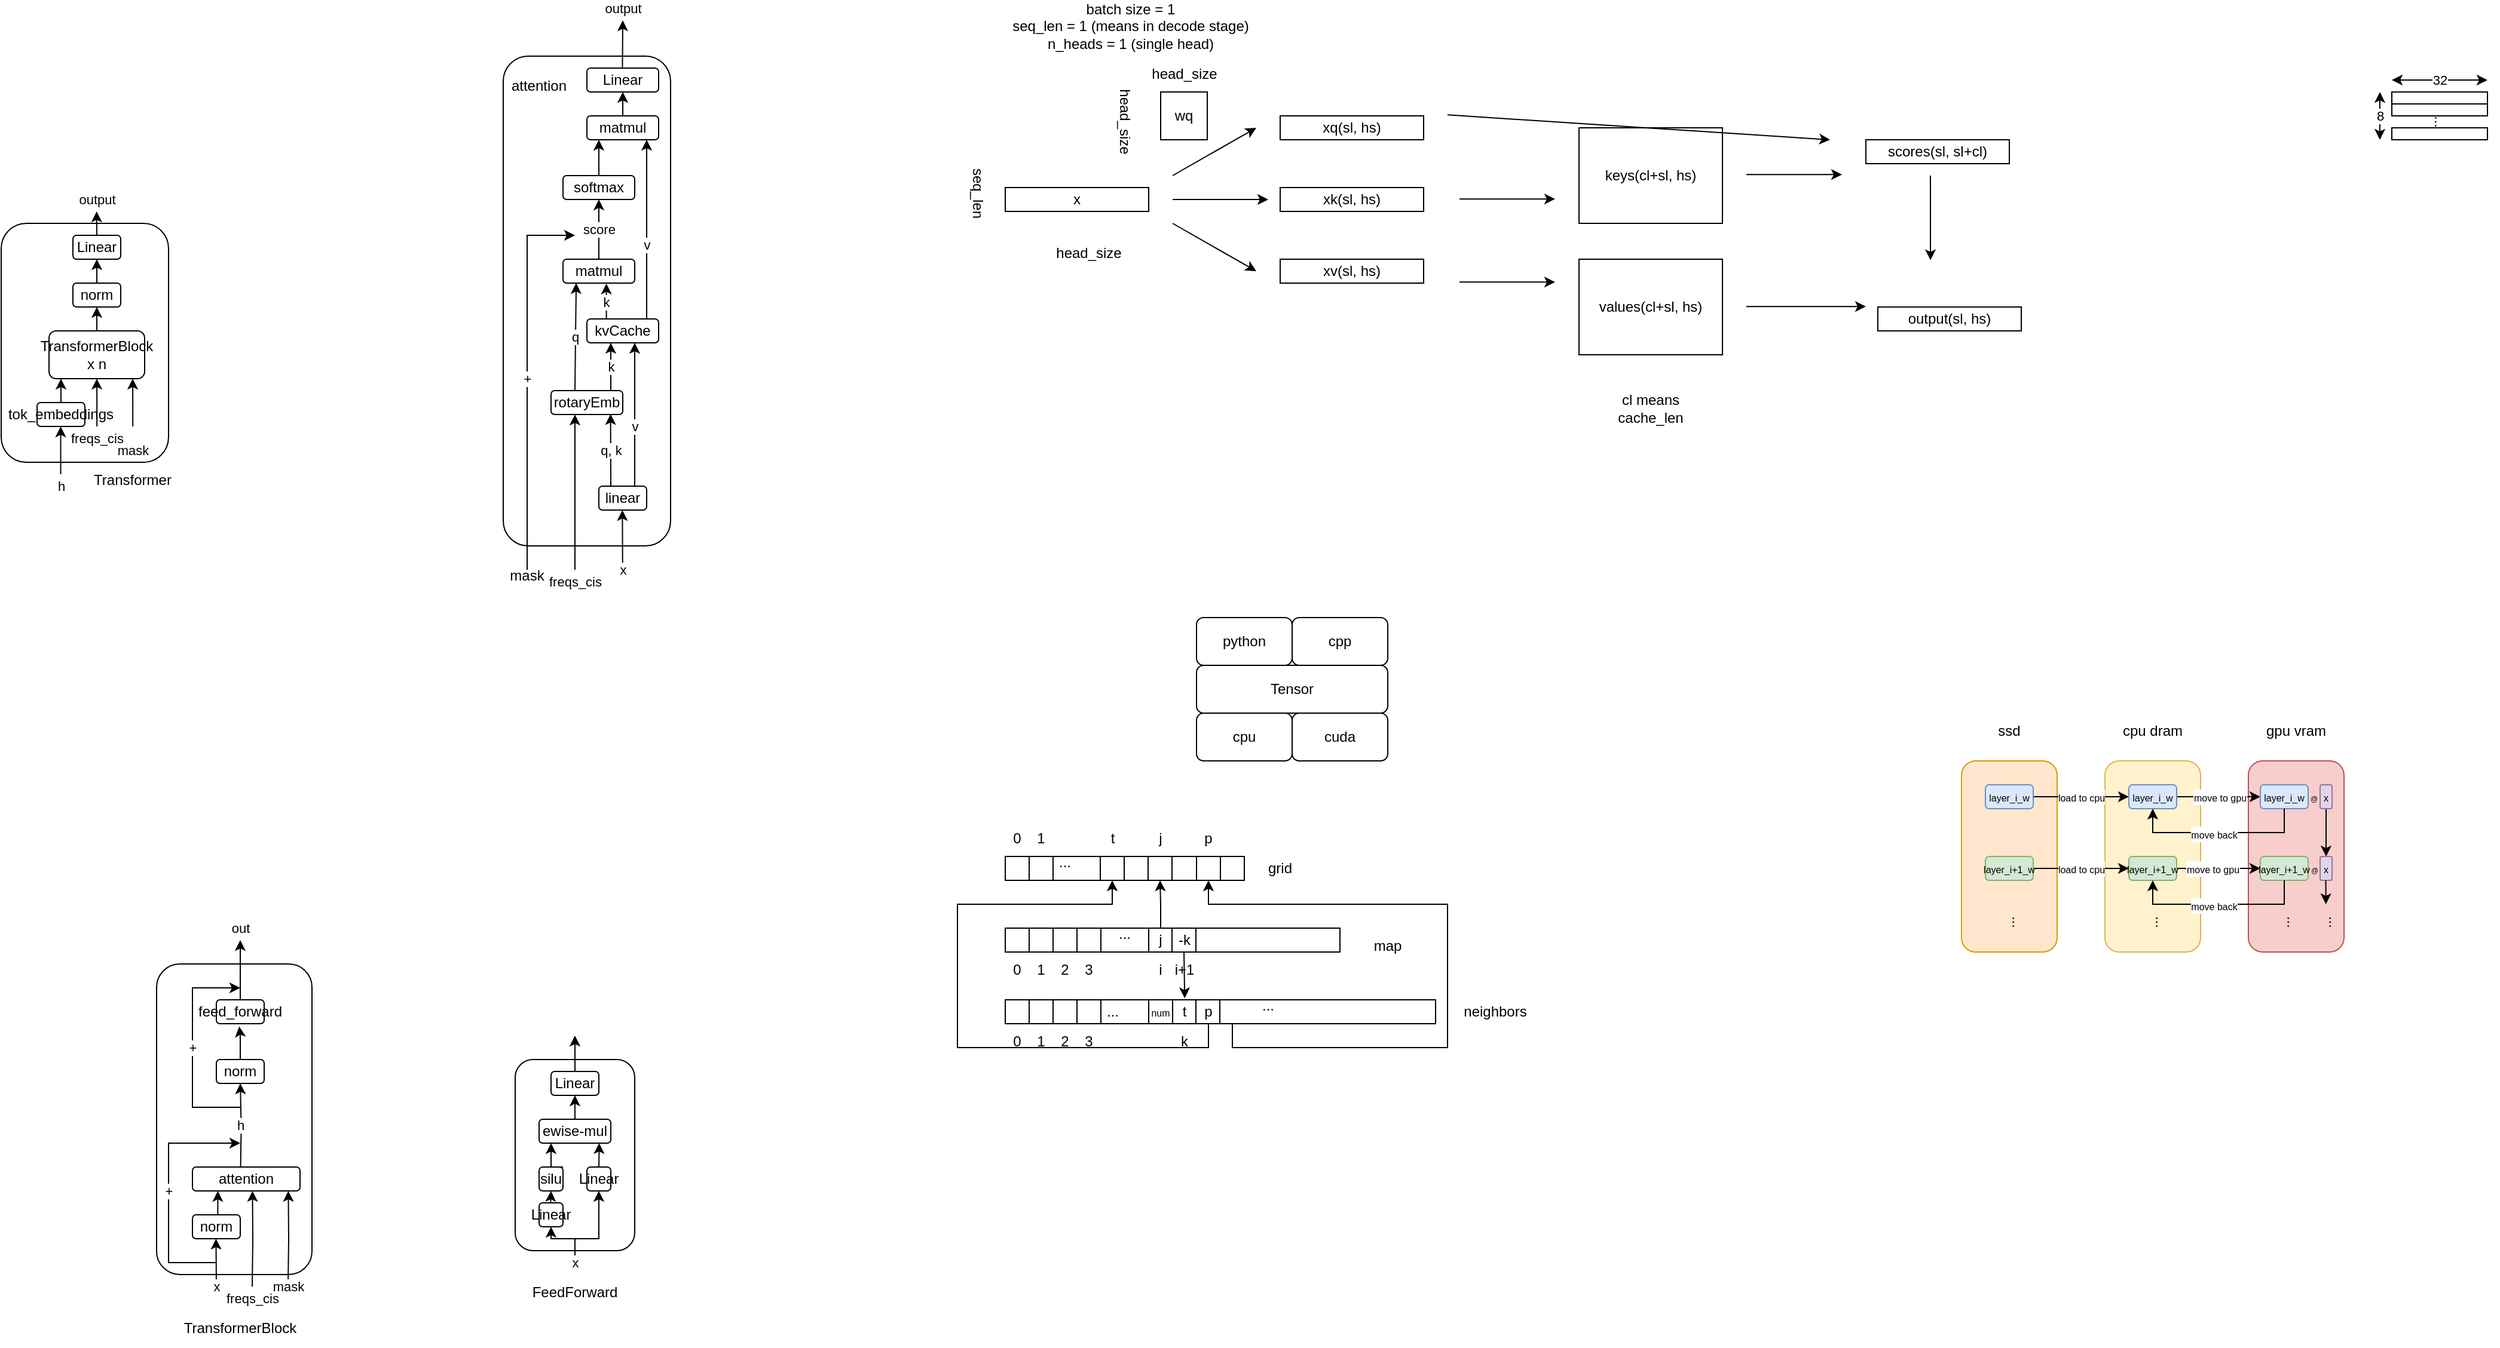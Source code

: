 <mxfile version="25.0.1">
  <diagram name="Page-1" id="f--vMnmFEGBGMo8ZGAFD">
    <mxGraphModel dx="739" dy="396" grid="1" gridSize="10" guides="1" tooltips="1" connect="1" arrows="1" fold="1" page="1" pageScale="1" pageWidth="827" pageHeight="1169" math="0" shadow="0">
      <root>
        <mxCell id="0" />
        <mxCell id="1" parent="0" />
        <mxCell id="bqHvNz_Pqj1NmZ8sPgHQ-62" value="freqs_cis" style="edgeStyle=orthogonalEdgeStyle;rounded=0;orthogonalLoop=1;jettySize=auto;html=1;exitX=0.75;exitY=1;exitDx=0;exitDy=0;entryX=0.75;entryY=1;entryDx=0;entryDy=0;" parent="1" edge="1">
          <mxGeometry x="-1" y="-10" relative="1" as="geometry">
            <mxPoint x="250.21" y="1000" as="targetPoint" />
            <mxPoint x="249.998" y="1080" as="sourcePoint" />
            <mxPoint x="-10" y="10" as="offset" />
          </mxGeometry>
        </mxCell>
        <mxCell id="bqHvNz_Pqj1NmZ8sPgHQ-64" value="h" style="edgeStyle=orthogonalEdgeStyle;rounded=0;orthogonalLoop=1;jettySize=auto;html=1;exitX=0.5;exitY=0;exitDx=0;exitDy=0;" parent="1" edge="1">
          <mxGeometry x="0.008" relative="1" as="geometry">
            <mxPoint x="240" y="910" as="targetPoint" />
            <mxPoint x="240.29" y="980" as="sourcePoint" />
            <mxPoint as="offset" />
          </mxGeometry>
        </mxCell>
        <mxCell id="bqHvNz_Pqj1NmZ8sPgHQ-1" value="attention" style="rounded=1;whiteSpace=wrap;html=1;" parent="1" vertex="1">
          <mxGeometry x="200" y="980" width="90" height="20" as="geometry" />
        </mxCell>
        <mxCell id="bqHvNz_Pqj1NmZ8sPgHQ-2" value="x" style="endArrow=classic;html=1;rounded=0;" parent="1" edge="1">
          <mxGeometry x="-1" width="50" height="50" relative="1" as="geometry">
            <mxPoint x="220" y="1080" as="sourcePoint" />
            <mxPoint x="219.7" y="1040" as="targetPoint" />
            <mxPoint as="offset" />
          </mxGeometry>
        </mxCell>
        <mxCell id="bqHvNz_Pqj1NmZ8sPgHQ-59" style="edgeStyle=orthogonalEdgeStyle;rounded=0;orthogonalLoop=1;jettySize=auto;html=1;exitX=0.5;exitY=0;exitDx=0;exitDy=0;entryX=0.25;entryY=1;entryDx=0;entryDy=0;" parent="1" edge="1">
          <mxGeometry relative="1" as="geometry">
            <mxPoint x="218.74" y="1020" as="sourcePoint" />
            <mxPoint x="221.24" y="1000" as="targetPoint" />
          </mxGeometry>
        </mxCell>
        <mxCell id="bqHvNz_Pqj1NmZ8sPgHQ-14" value="norm" style="rounded=1;whiteSpace=wrap;html=1;" parent="1" vertex="1">
          <mxGeometry x="200" y="1020" width="40" height="20" as="geometry" />
        </mxCell>
        <mxCell id="bqHvNz_Pqj1NmZ8sPgHQ-17" value="" style="rounded=1;whiteSpace=wrap;html=1;fillColor=none;" parent="1" vertex="1">
          <mxGeometry x="460" y="50" width="140" height="410" as="geometry" />
        </mxCell>
        <mxCell id="bqHvNz_Pqj1NmZ8sPgHQ-18" value="attention" style="text;strokeColor=none;align=center;fillColor=none;html=1;verticalAlign=middle;whiteSpace=wrap;rounded=0;" parent="1" vertex="1">
          <mxGeometry x="460" y="60" width="60" height="30" as="geometry" />
        </mxCell>
        <mxCell id="bqHvNz_Pqj1NmZ8sPgHQ-19" value="x" style="edgeStyle=none;orthogonalLoop=1;jettySize=auto;html=1;rounded=0;" parent="1" edge="1">
          <mxGeometry x="-1" width="80" relative="1" as="geometry">
            <mxPoint x="559.9" y="480" as="sourcePoint" />
            <mxPoint x="559.67" y="430" as="targetPoint" />
            <Array as="points" />
            <mxPoint as="offset" />
          </mxGeometry>
        </mxCell>
        <mxCell id="bqHvNz_Pqj1NmZ8sPgHQ-20" value="freqs_cis" style="edgeStyle=none;orthogonalLoop=1;jettySize=auto;html=1;rounded=0;" parent="1" edge="1">
          <mxGeometry x="-1" y="-10" width="80" relative="1" as="geometry">
            <mxPoint x="520" y="480" as="sourcePoint" />
            <mxPoint x="520" y="350" as="targetPoint" />
            <Array as="points" />
            <mxPoint x="-10" y="10" as="offset" />
          </mxGeometry>
        </mxCell>
        <mxCell id="bqHvNz_Pqj1NmZ8sPgHQ-21" value="+" style="edgeStyle=none;orthogonalLoop=1;jettySize=auto;html=1;rounded=0;" parent="1" edge="1">
          <mxGeometry width="80" relative="1" as="geometry">
            <mxPoint x="480" y="480" as="sourcePoint" />
            <mxPoint x="520" y="200" as="targetPoint" />
            <Array as="points">
              <mxPoint x="480" y="340" />
              <mxPoint x="480" y="200" />
            </Array>
            <mxPoint as="offset" />
          </mxGeometry>
        </mxCell>
        <mxCell id="bqHvNz_Pqj1NmZ8sPgHQ-23" value="linear" style="rounded=1;whiteSpace=wrap;html=1;fillColor=none;" parent="1" vertex="1">
          <mxGeometry x="540" y="410" width="40" height="20" as="geometry" />
        </mxCell>
        <mxCell id="bqHvNz_Pqj1NmZ8sPgHQ-28" value="q, k" style="edgeStyle=none;orthogonalLoop=1;jettySize=auto;html=1;rounded=0;entryX=0.83;entryY=0.983;entryDx=0;entryDy=0;entryPerimeter=0;" parent="1" target="bqHvNz_Pqj1NmZ8sPgHQ-30" edge="1">
          <mxGeometry x="0.0" width="80" relative="1" as="geometry">
            <mxPoint x="550" y="410" as="sourcePoint" />
            <mxPoint x="550.28" y="390" as="targetPoint" />
            <Array as="points" />
            <mxPoint as="offset" />
          </mxGeometry>
        </mxCell>
        <mxCell id="bqHvNz_Pqj1NmZ8sPgHQ-29" value="v" style="edgeStyle=none;orthogonalLoop=1;jettySize=auto;html=1;rounded=0;" parent="1" edge="1">
          <mxGeometry x="-0.167" width="80" relative="1" as="geometry">
            <mxPoint x="570" y="410" as="sourcePoint" />
            <mxPoint x="570" y="290" as="targetPoint" />
            <Array as="points" />
            <mxPoint as="offset" />
          </mxGeometry>
        </mxCell>
        <mxCell id="bqHvNz_Pqj1NmZ8sPgHQ-39" value="q" style="edgeStyle=orthogonalEdgeStyle;rounded=0;orthogonalLoop=1;jettySize=auto;html=1;exitX=0.25;exitY=0;exitDx=0;exitDy=0;entryX=0.184;entryY=1.001;entryDx=0;entryDy=0;entryPerimeter=0;" parent="1" target="bqHvNz_Pqj1NmZ8sPgHQ-41" edge="1">
          <mxGeometry relative="1" as="geometry">
            <mxPoint x="520" y="250" as="targetPoint" />
            <mxPoint x="520" y="330" as="sourcePoint" />
          </mxGeometry>
        </mxCell>
        <mxCell id="bqHvNz_Pqj1NmZ8sPgHQ-30" value="rotaryEmb" style="rounded=1;whiteSpace=wrap;html=1;fillColor=none;" parent="1" vertex="1">
          <mxGeometry x="500" y="330" width="60" height="20" as="geometry" />
        </mxCell>
        <mxCell id="bqHvNz_Pqj1NmZ8sPgHQ-36" value="k" style="edgeStyle=none;orthogonalLoop=1;jettySize=auto;html=1;rounded=0;" parent="1" edge="1">
          <mxGeometry width="80" relative="1" as="geometry">
            <mxPoint x="550" y="330" as="sourcePoint" />
            <mxPoint x="550" y="290" as="targetPoint" />
            <Array as="points" />
            <mxPoint as="offset" />
          </mxGeometry>
        </mxCell>
        <mxCell id="bqHvNz_Pqj1NmZ8sPgHQ-40" value="k" style="edgeStyle=orthogonalEdgeStyle;rounded=0;orthogonalLoop=1;jettySize=auto;html=1;exitX=0.25;exitY=0;exitDx=0;exitDy=0;entryX=0.605;entryY=1.018;entryDx=0;entryDy=0;entryPerimeter=0;" parent="1" source="bqHvNz_Pqj1NmZ8sPgHQ-37" target="bqHvNz_Pqj1NmZ8sPgHQ-41" edge="1">
          <mxGeometry relative="1" as="geometry">
            <mxPoint x="545.286" y="250" as="targetPoint" />
          </mxGeometry>
        </mxCell>
        <mxCell id="bqHvNz_Pqj1NmZ8sPgHQ-37" value="kvCache" style="rounded=1;whiteSpace=wrap;html=1;fillColor=none;" parent="1" vertex="1">
          <mxGeometry x="530" y="270" width="60" height="20" as="geometry" />
        </mxCell>
        <mxCell id="bqHvNz_Pqj1NmZ8sPgHQ-42" value="score" style="edgeStyle=orthogonalEdgeStyle;rounded=0;orthogonalLoop=1;jettySize=auto;html=1;exitX=0.5;exitY=0;exitDx=0;exitDy=0;" parent="1" source="bqHvNz_Pqj1NmZ8sPgHQ-41" edge="1">
          <mxGeometry relative="1" as="geometry">
            <mxPoint x="540" y="170" as="targetPoint" />
          </mxGeometry>
        </mxCell>
        <mxCell id="bqHvNz_Pqj1NmZ8sPgHQ-41" value="matmul" style="rounded=1;whiteSpace=wrap;html=1;fillColor=none;" parent="1" vertex="1">
          <mxGeometry x="510" y="220" width="60" height="20" as="geometry" />
        </mxCell>
        <mxCell id="bqHvNz_Pqj1NmZ8sPgHQ-45" style="edgeStyle=orthogonalEdgeStyle;rounded=0;orthogonalLoop=1;jettySize=auto;html=1;exitX=0.5;exitY=0;exitDx=0;exitDy=0;" parent="1" source="bqHvNz_Pqj1NmZ8sPgHQ-43" edge="1">
          <mxGeometry relative="1" as="geometry">
            <mxPoint x="540" y="120" as="targetPoint" />
          </mxGeometry>
        </mxCell>
        <mxCell id="bqHvNz_Pqj1NmZ8sPgHQ-43" value="softmax" style="rounded=1;whiteSpace=wrap;html=1;fillColor=none;" parent="1" vertex="1">
          <mxGeometry x="510" y="150" width="60" height="20" as="geometry" />
        </mxCell>
        <mxCell id="bqHvNz_Pqj1NmZ8sPgHQ-44" value="v" style="edgeStyle=none;orthogonalLoop=1;jettySize=auto;html=1;rounded=0;" parent="1" edge="1">
          <mxGeometry x="-0.167" width="80" relative="1" as="geometry">
            <mxPoint x="580" y="270" as="sourcePoint" />
            <mxPoint x="580" y="120" as="targetPoint" />
            <Array as="points" />
            <mxPoint as="offset" />
          </mxGeometry>
        </mxCell>
        <mxCell id="bqHvNz_Pqj1NmZ8sPgHQ-47" style="edgeStyle=orthogonalEdgeStyle;rounded=0;orthogonalLoop=1;jettySize=auto;html=1;exitX=0.5;exitY=0;exitDx=0;exitDy=0;" parent="1" source="bqHvNz_Pqj1NmZ8sPgHQ-46" edge="1">
          <mxGeometry relative="1" as="geometry">
            <mxPoint x="560" y="80" as="targetPoint" />
          </mxGeometry>
        </mxCell>
        <mxCell id="bqHvNz_Pqj1NmZ8sPgHQ-46" value="matmul" style="rounded=1;whiteSpace=wrap;html=1;fillColor=none;" parent="1" vertex="1">
          <mxGeometry x="530" y="100" width="60" height="20" as="geometry" />
        </mxCell>
        <mxCell id="bqHvNz_Pqj1NmZ8sPgHQ-50" value="Linear" style="rounded=1;whiteSpace=wrap;html=1;fillColor=none;" parent="1" vertex="1">
          <mxGeometry x="530" y="60" width="60" height="20" as="geometry" />
        </mxCell>
        <mxCell id="bqHvNz_Pqj1NmZ8sPgHQ-56" value="output" style="edgeStyle=none;orthogonalLoop=1;jettySize=auto;html=1;rounded=0;" parent="1" edge="1">
          <mxGeometry x="1" y="10" width="80" relative="1" as="geometry">
            <mxPoint x="559.72" y="60" as="sourcePoint" />
            <mxPoint x="560" y="20" as="targetPoint" />
            <Array as="points" />
            <mxPoint x="10" y="-10" as="offset" />
          </mxGeometry>
        </mxCell>
        <mxCell id="bqHvNz_Pqj1NmZ8sPgHQ-63" value="mask" style="edgeStyle=orthogonalEdgeStyle;rounded=0;orthogonalLoop=1;jettySize=auto;html=1;exitX=0.75;exitY=1;exitDx=0;exitDy=0;entryX=0.75;entryY=1;entryDx=0;entryDy=0;" parent="1" edge="1">
          <mxGeometry x="-1" relative="1" as="geometry">
            <mxPoint x="280.21" y="1000" as="targetPoint" />
            <mxPoint x="279.998" y="1080" as="sourcePoint" />
            <mxPoint as="offset" />
          </mxGeometry>
        </mxCell>
        <mxCell id="bqHvNz_Pqj1NmZ8sPgHQ-65" value="+" style="edgeStyle=none;orthogonalLoop=1;jettySize=auto;html=1;rounded=0;" parent="1" edge="1">
          <mxGeometry width="80" relative="1" as="geometry">
            <mxPoint x="220" y="1060" as="sourcePoint" />
            <mxPoint x="240" y="960" as="targetPoint" />
            <Array as="points">
              <mxPoint x="180" y="1060" />
              <mxPoint x="180" y="960" />
            </Array>
          </mxGeometry>
        </mxCell>
        <mxCell id="bqHvNz_Pqj1NmZ8sPgHQ-66" value="norm" style="rounded=1;whiteSpace=wrap;html=1;" parent="1" vertex="1">
          <mxGeometry x="220" y="890" width="40" height="20" as="geometry" />
        </mxCell>
        <mxCell id="bqHvNz_Pqj1NmZ8sPgHQ-69" value="out" style="edgeStyle=orthogonalEdgeStyle;rounded=0;orthogonalLoop=1;jettySize=auto;html=1;exitX=0.5;exitY=0;exitDx=0;exitDy=0;" parent="1" source="bqHvNz_Pqj1NmZ8sPgHQ-67" edge="1">
          <mxGeometry x="1" y="10" relative="1" as="geometry">
            <mxPoint x="240" y="790" as="targetPoint" />
            <mxPoint x="10" y="-10" as="offset" />
          </mxGeometry>
        </mxCell>
        <mxCell id="bqHvNz_Pqj1NmZ8sPgHQ-67" value="feed_forward" style="rounded=1;whiteSpace=wrap;html=1;" parent="1" vertex="1">
          <mxGeometry x="220" y="840" width="40" height="20" as="geometry" />
        </mxCell>
        <mxCell id="bqHvNz_Pqj1NmZ8sPgHQ-68" style="edgeStyle=orthogonalEdgeStyle;rounded=0;orthogonalLoop=1;jettySize=auto;html=1;entryX=0.479;entryY=1.112;entryDx=0;entryDy=0;entryPerimeter=0;" parent="1" source="bqHvNz_Pqj1NmZ8sPgHQ-66" target="bqHvNz_Pqj1NmZ8sPgHQ-67" edge="1">
          <mxGeometry relative="1" as="geometry">
            <Array as="points">
              <mxPoint x="240" y="870" />
              <mxPoint x="239" y="870" />
            </Array>
          </mxGeometry>
        </mxCell>
        <mxCell id="bqHvNz_Pqj1NmZ8sPgHQ-70" value="+" style="edgeStyle=none;orthogonalLoop=1;jettySize=auto;html=1;rounded=0;" parent="1" edge="1">
          <mxGeometry width="80" relative="1" as="geometry">
            <mxPoint x="240" y="930" as="sourcePoint" />
            <mxPoint x="240" y="830" as="targetPoint" />
            <Array as="points">
              <mxPoint x="200" y="930" />
              <mxPoint x="200" y="830" />
            </Array>
          </mxGeometry>
        </mxCell>
        <mxCell id="vXNxudbCB4APxrrQ3O3K-1" value="mask" style="text;strokeColor=none;align=center;fillColor=none;html=1;verticalAlign=middle;whiteSpace=wrap;rounded=0;" parent="1" vertex="1">
          <mxGeometry x="450" y="470" width="60" height="30" as="geometry" />
        </mxCell>
        <mxCell id="vXNxudbCB4APxrrQ3O3K-2" value="" style="rounded=1;whiteSpace=wrap;html=1;fillColor=none;" parent="1" vertex="1">
          <mxGeometry x="170" y="810" width="130" height="260" as="geometry" />
        </mxCell>
        <mxCell id="vXNxudbCB4APxrrQ3O3K-4" value="TransformerBlock" style="text;strokeColor=none;align=center;fillColor=none;html=1;verticalAlign=middle;whiteSpace=wrap;rounded=0;" parent="1" vertex="1">
          <mxGeometry x="210" y="1100" width="60" height="30" as="geometry" />
        </mxCell>
        <mxCell id="vXNxudbCB4APxrrQ3O3K-10" style="edgeStyle=orthogonalEdgeStyle;rounded=0;orthogonalLoop=1;jettySize=auto;html=1;exitX=0.5;exitY=0;exitDx=0;exitDy=0;" parent="1" edge="1">
          <mxGeometry relative="1" as="geometry">
            <mxPoint x="500" y="960" as="targetPoint" />
            <mxPoint x="510" y="980" as="sourcePoint" />
          </mxGeometry>
        </mxCell>
        <mxCell id="vXNxudbCB4APxrrQ3O3K-5" value="silu" style="rounded=1;whiteSpace=wrap;html=1;" parent="1" vertex="1">
          <mxGeometry x="490" y="980" width="20" height="20" as="geometry" />
        </mxCell>
        <mxCell id="vXNxudbCB4APxrrQ3O3K-6" value="x" style="endArrow=classic;html=1;rounded=0;entryX=0.5;entryY=1;entryDx=0;entryDy=0;" parent="1" edge="1">
          <mxGeometry x="-1" width="50" height="50" relative="1" as="geometry">
            <mxPoint x="520" y="1060" as="sourcePoint" />
            <mxPoint x="540" y="1000" as="targetPoint" />
            <Array as="points">
              <mxPoint x="520" y="1040" />
              <mxPoint x="540" y="1040" />
            </Array>
            <mxPoint as="offset" />
          </mxGeometry>
        </mxCell>
        <mxCell id="vXNxudbCB4APxrrQ3O3K-11" style="edgeStyle=orthogonalEdgeStyle;rounded=0;orthogonalLoop=1;jettySize=auto;html=1;exitX=0.5;exitY=0;exitDx=0;exitDy=0;" parent="1" source="vXNxudbCB4APxrrQ3O3K-7" edge="1">
          <mxGeometry relative="1" as="geometry">
            <mxPoint x="540.333" y="960" as="targetPoint" />
            <mxPoint x="530" y="980" as="sourcePoint" />
          </mxGeometry>
        </mxCell>
        <mxCell id="vXNxudbCB4APxrrQ3O3K-7" value="Linear" style="rounded=1;whiteSpace=wrap;html=1;" parent="1" vertex="1">
          <mxGeometry x="530" y="980" width="20" height="20" as="geometry" />
        </mxCell>
        <mxCell id="vXNxudbCB4APxrrQ3O3K-9" value="" style="endArrow=classic;html=1;rounded=0;" parent="1" edge="1">
          <mxGeometry width="50" height="50" relative="1" as="geometry">
            <mxPoint x="530" y="1040" as="sourcePoint" />
            <mxPoint x="500" y="1030" as="targetPoint" />
            <Array as="points">
              <mxPoint x="500" y="1040" />
            </Array>
          </mxGeometry>
        </mxCell>
        <mxCell id="vXNxudbCB4APxrrQ3O3K-13" style="edgeStyle=orthogonalEdgeStyle;rounded=0;orthogonalLoop=1;jettySize=auto;html=1;" parent="1" source="vXNxudbCB4APxrrQ3O3K-12" edge="1">
          <mxGeometry relative="1" as="geometry">
            <mxPoint x="520" y="920" as="targetPoint" />
          </mxGeometry>
        </mxCell>
        <mxCell id="vXNxudbCB4APxrrQ3O3K-12" value="ewise-mul" style="rounded=1;whiteSpace=wrap;html=1;" parent="1" vertex="1">
          <mxGeometry x="490" y="940" width="60" height="20" as="geometry" />
        </mxCell>
        <mxCell id="vXNxudbCB4APxrrQ3O3K-18" style="edgeStyle=orthogonalEdgeStyle;rounded=0;orthogonalLoop=1;jettySize=auto;html=1;exitX=0.5;exitY=0;exitDx=0;exitDy=0;" parent="1" source="vXNxudbCB4APxrrQ3O3K-14" edge="1">
          <mxGeometry relative="1" as="geometry">
            <mxPoint x="520" y="870" as="targetPoint" />
          </mxGeometry>
        </mxCell>
        <mxCell id="vXNxudbCB4APxrrQ3O3K-14" value="Linear" style="rounded=1;whiteSpace=wrap;html=1;" parent="1" vertex="1">
          <mxGeometry x="500" y="900" width="40" height="20" as="geometry" />
        </mxCell>
        <mxCell id="vXNxudbCB4APxrrQ3O3K-19" value="" style="rounded=1;whiteSpace=wrap;html=1;fillColor=none;" parent="1" vertex="1">
          <mxGeometry x="470" y="890" width="100" height="160" as="geometry" />
        </mxCell>
        <mxCell id="vXNxudbCB4APxrrQ3O3K-20" value="FeedForward" style="text;strokeColor=none;align=center;fillColor=none;html=1;verticalAlign=middle;whiteSpace=wrap;rounded=0;" parent="1" vertex="1">
          <mxGeometry x="490" y="1070" width="60" height="30" as="geometry" />
        </mxCell>
        <mxCell id="vXNxudbCB4APxrrQ3O3K-23" style="edgeStyle=orthogonalEdgeStyle;rounded=0;orthogonalLoop=1;jettySize=auto;html=1;exitX=0.5;exitY=0;exitDx=0;exitDy=0;" parent="1" source="vXNxudbCB4APxrrQ3O3K-21" edge="1">
          <mxGeometry relative="1" as="geometry">
            <mxPoint x="120" y="260" as="targetPoint" />
          </mxGeometry>
        </mxCell>
        <mxCell id="vXNxudbCB4APxrrQ3O3K-26" value="freqs_cis" style="edgeStyle=orthogonalEdgeStyle;rounded=0;orthogonalLoop=1;jettySize=auto;html=1;exitX=0.5;exitY=1;exitDx=0;exitDy=0;entryX=0.5;entryY=1;entryDx=0;entryDy=0;" parent="1" target="vXNxudbCB4APxrrQ3O3K-21" edge="1">
          <mxGeometry x="-1" y="10" relative="1" as="geometry">
            <mxPoint x="120.111" y="360" as="sourcePoint" />
            <Array as="points">
              <mxPoint x="120" y="340" />
            </Array>
            <mxPoint x="10" y="10" as="offset" />
          </mxGeometry>
        </mxCell>
        <mxCell id="vXNxudbCB4APxrrQ3O3K-27" value="mask" style="edgeStyle=orthogonalEdgeStyle;rounded=0;orthogonalLoop=1;jettySize=auto;html=1;exitX=0.75;exitY=1;exitDx=0;exitDy=0;entryX=0.75;entryY=1;entryDx=0;entryDy=0;" parent="1" edge="1">
          <mxGeometry x="-1" y="20" relative="1" as="geometry">
            <mxPoint x="150" y="320" as="targetPoint" />
            <mxPoint x="150.111" y="360" as="sourcePoint" />
            <Array as="points">
              <mxPoint x="150" y="340" />
            </Array>
            <mxPoint x="20" y="20" as="offset" />
          </mxGeometry>
        </mxCell>
        <mxCell id="vXNxudbCB4APxrrQ3O3K-21" value="TransformerBlock x n" style="rounded=1;whiteSpace=wrap;html=1;" parent="1" vertex="1">
          <mxGeometry x="80" y="280" width="80" height="40" as="geometry" />
        </mxCell>
        <mxCell id="vXNxudbCB4APxrrQ3O3K-22" value="h" style="endArrow=classic;html=1;rounded=0;" parent="1" edge="1">
          <mxGeometry x="-1" y="-10" width="50" height="50" relative="1" as="geometry">
            <mxPoint x="89.78" y="400" as="sourcePoint" />
            <mxPoint x="89.78" y="360" as="targetPoint" />
            <mxPoint x="-10" y="10" as="offset" />
          </mxGeometry>
        </mxCell>
        <mxCell id="vXNxudbCB4APxrrQ3O3K-25" style="edgeStyle=orthogonalEdgeStyle;rounded=0;orthogonalLoop=1;jettySize=auto;html=1;entryX=0.5;entryY=1;entryDx=0;entryDy=0;" parent="1" edge="1">
          <mxGeometry relative="1" as="geometry">
            <mxPoint x="90" y="340" as="sourcePoint" />
            <mxPoint x="90" y="320" as="targetPoint" />
          </mxGeometry>
        </mxCell>
        <mxCell id="vXNxudbCB4APxrrQ3O3K-24" value="tok_embeddings" style="rounded=1;whiteSpace=wrap;html=1;" parent="1" vertex="1">
          <mxGeometry x="70" y="340" width="40" height="20" as="geometry" />
        </mxCell>
        <mxCell id="vXNxudbCB4APxrrQ3O3K-28" value="norm" style="rounded=1;whiteSpace=wrap;html=1;" parent="1" vertex="1">
          <mxGeometry x="100" y="240" width="40" height="20" as="geometry" />
        </mxCell>
        <mxCell id="vXNxudbCB4APxrrQ3O3K-31" style="edgeStyle=orthogonalEdgeStyle;rounded=0;orthogonalLoop=1;jettySize=auto;html=1;exitX=0.5;exitY=0;exitDx=0;exitDy=0;" parent="1" edge="1">
          <mxGeometry relative="1" as="geometry">
            <mxPoint x="120" y="220" as="targetPoint" />
            <mxPoint x="120" y="240" as="sourcePoint" />
          </mxGeometry>
        </mxCell>
        <mxCell id="vXNxudbCB4APxrrQ3O3K-33" value="output" style="edgeStyle=orthogonalEdgeStyle;rounded=0;orthogonalLoop=1;jettySize=auto;html=1;exitX=0.5;exitY=0;exitDx=0;exitDy=0;" parent="1" source="vXNxudbCB4APxrrQ3O3K-32" edge="1">
          <mxGeometry x="1" y="-10" relative="1" as="geometry">
            <mxPoint x="119.852" y="180.0" as="targetPoint" />
            <mxPoint x="-10" y="-10" as="offset" />
          </mxGeometry>
        </mxCell>
        <mxCell id="vXNxudbCB4APxrrQ3O3K-32" value="Linear" style="rounded=1;whiteSpace=wrap;html=1;" parent="1" vertex="1">
          <mxGeometry x="100" y="200" width="40" height="20" as="geometry" />
        </mxCell>
        <mxCell id="vXNxudbCB4APxrrQ3O3K-34" value="" style="rounded=1;whiteSpace=wrap;html=1;fillColor=none;" parent="1" vertex="1">
          <mxGeometry x="40" y="190" width="140" height="200" as="geometry" />
        </mxCell>
        <mxCell id="vXNxudbCB4APxrrQ3O3K-35" value="Transformer" style="text;strokeColor=none;align=center;fillColor=none;html=1;verticalAlign=middle;whiteSpace=wrap;rounded=0;" parent="1" vertex="1">
          <mxGeometry x="120" y="390" width="60" height="30" as="geometry" />
        </mxCell>
        <mxCell id="dDZVXm-7OVCvuXpa9Si1-1" value="Linear" style="rounded=1;whiteSpace=wrap;html=1;" parent="1" vertex="1">
          <mxGeometry x="490" y="1010" width="20" height="20" as="geometry" />
        </mxCell>
        <mxCell id="dDZVXm-7OVCvuXpa9Si1-2" style="edgeStyle=orthogonalEdgeStyle;rounded=0;orthogonalLoop=1;jettySize=auto;html=1;exitX=0.5;exitY=0;exitDx=0;exitDy=0;" parent="1" edge="1">
          <mxGeometry relative="1" as="geometry">
            <mxPoint x="500" y="1000" as="targetPoint" />
            <mxPoint x="499.67" y="1010" as="sourcePoint" />
          </mxGeometry>
        </mxCell>
        <mxCell id="hvlCIOjZIQHQILZMIIRg-1" value="x" style="rounded=0;whiteSpace=wrap;html=1;" parent="1" vertex="1">
          <mxGeometry x="880" y="160" width="120" height="20" as="geometry" />
        </mxCell>
        <mxCell id="hvlCIOjZIQHQILZMIIRg-2" value="batch size = 1&lt;br&gt;seq_len = 1 (means in decode stage)&lt;br&gt;n_heads = 1 (single head)" style="text;strokeColor=none;align=center;fillColor=none;html=1;verticalAlign=middle;whiteSpace=wrap;rounded=0;" parent="1" vertex="1">
          <mxGeometry x="880" y="10" width="210" height="30" as="geometry" />
        </mxCell>
        <mxCell id="hvlCIOjZIQHQILZMIIRg-3" value="head_size" style="text;strokeColor=none;align=center;fillColor=none;html=1;verticalAlign=middle;whiteSpace=wrap;rounded=0;" parent="1" vertex="1">
          <mxGeometry x="920" y="200" width="60" height="30" as="geometry" />
        </mxCell>
        <mxCell id="hvlCIOjZIQHQILZMIIRg-4" value="seq_len" style="text;strokeColor=none;align=center;fillColor=none;html=1;verticalAlign=middle;whiteSpace=wrap;rounded=0;rotation=90;" parent="1" vertex="1">
          <mxGeometry x="827" y="150" width="60" height="30" as="geometry" />
        </mxCell>
        <mxCell id="hvlCIOjZIQHQILZMIIRg-6" value="" style="edgeStyle=none;orthogonalLoop=1;jettySize=auto;html=1;rounded=0;" parent="1" edge="1">
          <mxGeometry width="80" relative="1" as="geometry">
            <mxPoint x="1020" y="150" as="sourcePoint" />
            <mxPoint x="1090" y="110" as="targetPoint" />
            <Array as="points" />
          </mxGeometry>
        </mxCell>
        <mxCell id="hvlCIOjZIQHQILZMIIRg-7" value="" style="edgeStyle=none;orthogonalLoop=1;jettySize=auto;html=1;rounded=0;" parent="1" edge="1">
          <mxGeometry width="80" relative="1" as="geometry">
            <mxPoint x="1020" y="170" as="sourcePoint" />
            <mxPoint x="1100" y="170" as="targetPoint" />
            <Array as="points" />
          </mxGeometry>
        </mxCell>
        <mxCell id="hvlCIOjZIQHQILZMIIRg-8" value="" style="edgeStyle=none;orthogonalLoop=1;jettySize=auto;html=1;rounded=0;" parent="1" edge="1">
          <mxGeometry width="80" relative="1" as="geometry">
            <mxPoint x="1020" y="190" as="sourcePoint" />
            <mxPoint x="1090" y="230" as="targetPoint" />
            <Array as="points" />
          </mxGeometry>
        </mxCell>
        <mxCell id="hvlCIOjZIQHQILZMIIRg-9" value="wq" style="rounded=0;whiteSpace=wrap;html=1;" parent="1" vertex="1">
          <mxGeometry x="1010" y="80" width="39" height="40" as="geometry" />
        </mxCell>
        <mxCell id="hvlCIOjZIQHQILZMIIRg-10" value="head_size" style="text;strokeColor=none;align=center;fillColor=none;html=1;verticalAlign=middle;whiteSpace=wrap;rounded=0;" parent="1" vertex="1">
          <mxGeometry x="1000" y="50" width="60" height="30" as="geometry" />
        </mxCell>
        <mxCell id="hvlCIOjZIQHQILZMIIRg-11" value="head_size" style="text;strokeColor=none;align=center;fillColor=none;html=1;verticalAlign=middle;whiteSpace=wrap;rounded=0;rotation=90;" parent="1" vertex="1">
          <mxGeometry x="950" y="90" width="60" height="30" as="geometry" />
        </mxCell>
        <mxCell id="hvlCIOjZIQHQILZMIIRg-12" value="xq(sl, hs)" style="rounded=0;whiteSpace=wrap;html=1;" parent="1" vertex="1">
          <mxGeometry x="1110" y="100" width="120" height="20" as="geometry" />
        </mxCell>
        <mxCell id="hvlCIOjZIQHQILZMIIRg-14" value="xk(sl, hs)" style="rounded=0;whiteSpace=wrap;html=1;" parent="1" vertex="1">
          <mxGeometry x="1110" y="160" width="120" height="20" as="geometry" />
        </mxCell>
        <mxCell id="hvlCIOjZIQHQILZMIIRg-15" value="xv(sl, hs)" style="rounded=0;whiteSpace=wrap;html=1;" parent="1" vertex="1">
          <mxGeometry x="1110" y="220" width="120" height="20" as="geometry" />
        </mxCell>
        <mxCell id="hvlCIOjZIQHQILZMIIRg-16" value="" style="edgeStyle=none;orthogonalLoop=1;jettySize=auto;html=1;rounded=0;" parent="1" edge="1">
          <mxGeometry width="80" relative="1" as="geometry">
            <mxPoint x="1260" y="169.58" as="sourcePoint" />
            <mxPoint x="1340" y="169.58" as="targetPoint" />
            <Array as="points" />
          </mxGeometry>
        </mxCell>
        <mxCell id="hvlCIOjZIQHQILZMIIRg-17" value="keys(cl+sl, hs)" style="rounded=0;whiteSpace=wrap;html=1;" parent="1" vertex="1">
          <mxGeometry x="1360" y="110" width="120" height="80" as="geometry" />
        </mxCell>
        <mxCell id="hvlCIOjZIQHQILZMIIRg-18" value="" style="edgeStyle=none;orthogonalLoop=1;jettySize=auto;html=1;rounded=0;" parent="1" edge="1">
          <mxGeometry width="80" relative="1" as="geometry">
            <mxPoint x="1260" y="239.17" as="sourcePoint" />
            <mxPoint x="1340" y="239.17" as="targetPoint" />
            <Array as="points" />
          </mxGeometry>
        </mxCell>
        <mxCell id="hvlCIOjZIQHQILZMIIRg-25" style="edgeStyle=orthogonalEdgeStyle;rounded=0;orthogonalLoop=1;jettySize=auto;html=1;" parent="1" edge="1">
          <mxGeometry relative="1" as="geometry">
            <mxPoint x="1600" y="259.58" as="targetPoint" />
            <mxPoint x="1500" y="259.58" as="sourcePoint" />
          </mxGeometry>
        </mxCell>
        <mxCell id="hvlCIOjZIQHQILZMIIRg-19" value="values(cl+sl, hs)" style="rounded=0;whiteSpace=wrap;html=1;" parent="1" vertex="1">
          <mxGeometry x="1360" y="220" width="120" height="80" as="geometry" />
        </mxCell>
        <mxCell id="hvlCIOjZIQHQILZMIIRg-20" value="cl means cache_len" style="text;strokeColor=none;align=center;fillColor=none;html=1;verticalAlign=middle;whiteSpace=wrap;rounded=0;" parent="1" vertex="1">
          <mxGeometry x="1390" y="330" width="60" height="30" as="geometry" />
        </mxCell>
        <mxCell id="hvlCIOjZIQHQILZMIIRg-21" value="" style="edgeStyle=none;orthogonalLoop=1;jettySize=auto;html=1;rounded=0;" parent="1" edge="1">
          <mxGeometry width="80" relative="1" as="geometry">
            <mxPoint x="1500" y="149.17" as="sourcePoint" />
            <mxPoint x="1580" y="149.17" as="targetPoint" />
            <Array as="points" />
          </mxGeometry>
        </mxCell>
        <mxCell id="hvlCIOjZIQHQILZMIIRg-22" value="" style="edgeStyle=none;orthogonalLoop=1;jettySize=auto;html=1;rounded=0;" parent="1" edge="1">
          <mxGeometry width="80" relative="1" as="geometry">
            <mxPoint x="1250" y="99.17" as="sourcePoint" />
            <mxPoint x="1570" y="120" as="targetPoint" />
            <Array as="points" />
          </mxGeometry>
        </mxCell>
        <mxCell id="hvlCIOjZIQHQILZMIIRg-23" value="scores(sl, sl+cl)" style="rounded=0;whiteSpace=wrap;html=1;" parent="1" vertex="1">
          <mxGeometry x="1600" y="120" width="120" height="20" as="geometry" />
        </mxCell>
        <mxCell id="hvlCIOjZIQHQILZMIIRg-24" value="" style="edgeStyle=none;orthogonalLoop=1;jettySize=auto;html=1;rounded=0;" parent="1" edge="1">
          <mxGeometry width="80" relative="1" as="geometry">
            <mxPoint x="1654" y="150.0" as="sourcePoint" />
            <mxPoint x="1654" y="220.83" as="targetPoint" />
            <Array as="points" />
          </mxGeometry>
        </mxCell>
        <mxCell id="hvlCIOjZIQHQILZMIIRg-26" value="output(sl, hs)" style="rounded=0;whiteSpace=wrap;html=1;" parent="1" vertex="1">
          <mxGeometry x="1610" y="260" width="120" height="20" as="geometry" />
        </mxCell>
        <mxCell id="CfaBy7cCt9cU-aJPgbGd-1" value="Tensor" style="rounded=1;whiteSpace=wrap;html=1;" parent="1" vertex="1">
          <mxGeometry x="1040" y="560" width="160" height="40" as="geometry" />
        </mxCell>
        <mxCell id="CfaBy7cCt9cU-aJPgbGd-2" value="cpu" style="rounded=1;whiteSpace=wrap;html=1;" parent="1" vertex="1">
          <mxGeometry x="1040" y="600" width="80" height="40" as="geometry" />
        </mxCell>
        <mxCell id="CfaBy7cCt9cU-aJPgbGd-3" value="cuda" style="rounded=1;whiteSpace=wrap;html=1;" parent="1" vertex="1">
          <mxGeometry x="1120" y="600" width="80" height="40" as="geometry" />
        </mxCell>
        <mxCell id="CfaBy7cCt9cU-aJPgbGd-4" value="python" style="rounded=1;whiteSpace=wrap;html=1;" parent="1" vertex="1">
          <mxGeometry x="1040" y="520" width="80" height="40" as="geometry" />
        </mxCell>
        <mxCell id="CfaBy7cCt9cU-aJPgbGd-5" value="cpp" style="rounded=1;whiteSpace=wrap;html=1;" parent="1" vertex="1">
          <mxGeometry x="1120" y="520" width="80" height="40" as="geometry" />
        </mxCell>
        <mxCell id="D0mm3-lsGhphm22rGp4v-1" value="" style="rounded=1;whiteSpace=wrap;html=1;fillColor=#fff2cc;strokeColor=#d6b656;" parent="1" vertex="1">
          <mxGeometry x="1800" y="640" width="80" height="160" as="geometry" />
        </mxCell>
        <mxCell id="D0mm3-lsGhphm22rGp4v-2" value="" style="rounded=1;whiteSpace=wrap;html=1;fillColor=#f8cecc;strokeColor=#b85450;" parent="1" vertex="1">
          <mxGeometry x="1920" y="640" width="80" height="160" as="geometry" />
        </mxCell>
        <mxCell id="D0mm3-lsGhphm22rGp4v-3" value="" style="rounded=1;whiteSpace=wrap;html=1;fillColor=#ffe6cc;strokeColor=#d79b00;" parent="1" vertex="1">
          <mxGeometry x="1680" y="640" width="80" height="160" as="geometry" />
        </mxCell>
        <mxCell id="D0mm3-lsGhphm22rGp4v-4" value="ssd" style="text;strokeColor=none;align=center;fillColor=none;html=1;verticalAlign=middle;whiteSpace=wrap;rounded=0;" parent="1" vertex="1">
          <mxGeometry x="1690" y="600" width="60" height="30" as="geometry" />
        </mxCell>
        <mxCell id="D0mm3-lsGhphm22rGp4v-5" value="cpu dram" style="text;strokeColor=none;align=center;fillColor=none;html=1;verticalAlign=middle;whiteSpace=wrap;rounded=0;" parent="1" vertex="1">
          <mxGeometry x="1810" y="600" width="60" height="30" as="geometry" />
        </mxCell>
        <mxCell id="D0mm3-lsGhphm22rGp4v-6" value="gpu vram" style="text;strokeColor=none;align=center;fillColor=none;html=1;verticalAlign=middle;whiteSpace=wrap;rounded=0;" parent="1" vertex="1">
          <mxGeometry x="1930" y="600" width="60" height="30" as="geometry" />
        </mxCell>
        <mxCell id="D0mm3-lsGhphm22rGp4v-10" value="&lt;font style=&quot;font-size: 8px;&quot;&gt;load to cpu&lt;/font&gt;" style="edgeStyle=orthogonalEdgeStyle;rounded=0;orthogonalLoop=1;jettySize=auto;html=1;exitX=1;exitY=0.5;exitDx=0;exitDy=0;entryX=0;entryY=0.5;entryDx=0;entryDy=0;" parent="1" source="D0mm3-lsGhphm22rGp4v-7" target="D0mm3-lsGhphm22rGp4v-8" edge="1">
          <mxGeometry relative="1" as="geometry" />
        </mxCell>
        <mxCell id="D0mm3-lsGhphm22rGp4v-7" value="&lt;font style=&quot;font-size: 8px;&quot;&gt;layer_i_w&lt;/font&gt;" style="rounded=1;whiteSpace=wrap;html=1;fillColor=#dae8fc;strokeColor=#6c8ebf;" parent="1" vertex="1">
          <mxGeometry x="1700" y="660" width="40" height="20" as="geometry" />
        </mxCell>
        <mxCell id="D0mm3-lsGhphm22rGp4v-11" style="edgeStyle=orthogonalEdgeStyle;rounded=0;orthogonalLoop=1;jettySize=auto;html=1;exitX=1;exitY=0.5;exitDx=0;exitDy=0;entryX=0;entryY=0.5;entryDx=0;entryDy=0;" parent="1" source="D0mm3-lsGhphm22rGp4v-8" target="D0mm3-lsGhphm22rGp4v-9" edge="1">
          <mxGeometry relative="1" as="geometry" />
        </mxCell>
        <mxCell id="D0mm3-lsGhphm22rGp4v-12" value="&lt;font style=&quot;font-size: 8px;&quot;&gt;move to gpu&lt;/font&gt;" style="edgeLabel;html=1;align=center;verticalAlign=middle;resizable=0;points=[];" parent="D0mm3-lsGhphm22rGp4v-11" vertex="1" connectable="0">
          <mxGeometry x="-0.284" relative="1" as="geometry">
            <mxPoint x="11" as="offset" />
          </mxGeometry>
        </mxCell>
        <mxCell id="D0mm3-lsGhphm22rGp4v-8" value="&lt;font style=&quot;font-size: 8px;&quot;&gt;layer_i_w&lt;/font&gt;" style="rounded=1;whiteSpace=wrap;html=1;fillColor=#dae8fc;strokeColor=#6c8ebf;" parent="1" vertex="1">
          <mxGeometry x="1820" y="660" width="40" height="20" as="geometry" />
        </mxCell>
        <mxCell id="D0mm3-lsGhphm22rGp4v-9" value="&lt;font style=&quot;font-size: 8px;&quot;&gt;layer_i_w&lt;/font&gt;" style="rounded=1;whiteSpace=wrap;html=1;fillColor=#dae8fc;strokeColor=#6c8ebf;" parent="1" vertex="1">
          <mxGeometry x="1930" y="660" width="40" height="20" as="geometry" />
        </mxCell>
        <mxCell id="D0mm3-lsGhphm22rGp4v-16" value="" style="endArrow=classic;html=1;rounded=0;entryX=0.5;entryY=1;entryDx=0;entryDy=0;exitX=0.5;exitY=1;exitDx=0;exitDy=0;" parent="1" source="D0mm3-lsGhphm22rGp4v-9" target="D0mm3-lsGhphm22rGp4v-8" edge="1">
          <mxGeometry width="50" height="50" relative="1" as="geometry">
            <mxPoint x="1960" y="680" as="sourcePoint" />
            <mxPoint x="1940" y="710" as="targetPoint" />
            <Array as="points">
              <mxPoint x="1950" y="680" />
              <mxPoint x="1950" y="700" />
              <mxPoint x="1900" y="700" />
              <mxPoint x="1840" y="700" />
            </Array>
          </mxGeometry>
        </mxCell>
        <mxCell id="D0mm3-lsGhphm22rGp4v-17" value="&lt;font style=&quot;font-size: 8px;&quot;&gt;move back&lt;/font&gt;" style="edgeLabel;html=1;align=center;verticalAlign=middle;resizable=0;points=[];" parent="D0mm3-lsGhphm22rGp4v-16" vertex="1" connectable="0">
          <mxGeometry x="0.054" y="1" relative="1" as="geometry">
            <mxPoint as="offset" />
          </mxGeometry>
        </mxCell>
        <mxCell id="D0mm3-lsGhphm22rGp4v-22" style="edgeStyle=orthogonalEdgeStyle;rounded=0;orthogonalLoop=1;jettySize=auto;html=1;exitX=0.5;exitY=1;exitDx=0;exitDy=0;entryX=0.5;entryY=0;entryDx=0;entryDy=0;" parent="1" source="D0mm3-lsGhphm22rGp4v-18" target="D0mm3-lsGhphm22rGp4v-31" edge="1">
          <mxGeometry relative="1" as="geometry">
            <mxPoint x="1985.103" y="700" as="targetPoint" />
          </mxGeometry>
        </mxCell>
        <mxCell id="D0mm3-lsGhphm22rGp4v-18" value="&lt;font style=&quot;font-size: 8px;&quot;&gt;x&lt;/font&gt;" style="rounded=1;whiteSpace=wrap;html=1;fillColor=#e1d5e7;strokeColor=#9673a6;" parent="1" vertex="1">
          <mxGeometry x="1980" y="660" width="10" height="20" as="geometry" />
        </mxCell>
        <mxCell id="D0mm3-lsGhphm22rGp4v-23" value="&lt;font style=&quot;font-size: 8px;&quot;&gt;load to cpu&lt;/font&gt;" style="edgeStyle=orthogonalEdgeStyle;rounded=0;orthogonalLoop=1;jettySize=auto;html=1;exitX=1;exitY=0.5;exitDx=0;exitDy=0;entryX=0;entryY=0.5;entryDx=0;entryDy=0;" parent="1" source="D0mm3-lsGhphm22rGp4v-24" target="D0mm3-lsGhphm22rGp4v-27" edge="1">
          <mxGeometry relative="1" as="geometry" />
        </mxCell>
        <mxCell id="D0mm3-lsGhphm22rGp4v-24" value="&lt;font style=&quot;font-size: 8px;&quot;&gt;layer_i+1_w&lt;/font&gt;" style="rounded=1;whiteSpace=wrap;html=1;fillColor=#d5e8d4;strokeColor=#82b366;" parent="1" vertex="1">
          <mxGeometry x="1700" y="720" width="40" height="20" as="geometry" />
        </mxCell>
        <mxCell id="D0mm3-lsGhphm22rGp4v-25" style="edgeStyle=orthogonalEdgeStyle;rounded=0;orthogonalLoop=1;jettySize=auto;html=1;exitX=1;exitY=0.5;exitDx=0;exitDy=0;entryX=0;entryY=0.5;entryDx=0;entryDy=0;" parent="1" source="D0mm3-lsGhphm22rGp4v-27" target="D0mm3-lsGhphm22rGp4v-28" edge="1">
          <mxGeometry relative="1" as="geometry" />
        </mxCell>
        <mxCell id="D0mm3-lsGhphm22rGp4v-26" value="&lt;font style=&quot;font-size: 8px;&quot;&gt;move to gpu&lt;/font&gt;" style="edgeLabel;html=1;align=center;verticalAlign=middle;resizable=0;points=[];" parent="D0mm3-lsGhphm22rGp4v-25" vertex="1" connectable="0">
          <mxGeometry x="-0.284" relative="1" as="geometry">
            <mxPoint x="5" as="offset" />
          </mxGeometry>
        </mxCell>
        <mxCell id="D0mm3-lsGhphm22rGp4v-27" value="&lt;font style=&quot;font-size: 8px;&quot;&gt;layer_i+1_w&lt;/font&gt;" style="rounded=1;whiteSpace=wrap;html=1;fillColor=#d5e8d4;strokeColor=#82b366;" parent="1" vertex="1">
          <mxGeometry x="1820" y="720" width="40" height="20" as="geometry" />
        </mxCell>
        <mxCell id="D0mm3-lsGhphm22rGp4v-28" value="&lt;font style=&quot;font-size: 8px;&quot;&gt;layer_i+1_w&lt;/font&gt;" style="rounded=1;whiteSpace=wrap;html=1;fillColor=#d5e8d4;strokeColor=#82b366;" parent="1" vertex="1">
          <mxGeometry x="1930" y="720" width="40" height="20" as="geometry" />
        </mxCell>
        <mxCell id="D0mm3-lsGhphm22rGp4v-29" value="" style="endArrow=classic;html=1;rounded=0;entryX=0.5;entryY=1;entryDx=0;entryDy=0;exitX=0.5;exitY=1;exitDx=0;exitDy=0;" parent="1" source="D0mm3-lsGhphm22rGp4v-28" target="D0mm3-lsGhphm22rGp4v-27" edge="1">
          <mxGeometry width="50" height="50" relative="1" as="geometry">
            <mxPoint x="1960" y="740" as="sourcePoint" />
            <mxPoint x="1940" y="770" as="targetPoint" />
            <Array as="points">
              <mxPoint x="1950" y="740" />
              <mxPoint x="1950" y="760" />
              <mxPoint x="1900" y="760" />
              <mxPoint x="1840" y="760" />
            </Array>
          </mxGeometry>
        </mxCell>
        <mxCell id="D0mm3-lsGhphm22rGp4v-30" value="&lt;font style=&quot;font-size: 8px;&quot;&gt;move back&lt;/font&gt;" style="edgeLabel;html=1;align=center;verticalAlign=middle;resizable=0;points=[];" parent="D0mm3-lsGhphm22rGp4v-29" vertex="1" connectable="0">
          <mxGeometry x="0.054" y="1" relative="1" as="geometry">
            <mxPoint as="offset" />
          </mxGeometry>
        </mxCell>
        <mxCell id="D0mm3-lsGhphm22rGp4v-31" value="&lt;font style=&quot;font-size: 8px;&quot;&gt;x&lt;/font&gt;" style="rounded=1;whiteSpace=wrap;html=1;fillColor=#e1d5e7;strokeColor=#9673a6;" parent="1" vertex="1">
          <mxGeometry x="1980" y="720" width="10" height="20" as="geometry" />
        </mxCell>
        <mxCell id="D0mm3-lsGhphm22rGp4v-32" style="edgeStyle=orthogonalEdgeStyle;rounded=0;orthogonalLoop=1;jettySize=auto;html=1;exitX=0.5;exitY=1;exitDx=0;exitDy=0;" parent="1" edge="1">
          <mxGeometry relative="1" as="geometry">
            <mxPoint x="1984.863" y="760" as="targetPoint" />
            <mxPoint x="1984.76" y="740" as="sourcePoint" />
          </mxGeometry>
        </mxCell>
        <mxCell id="D0mm3-lsGhphm22rGp4v-34" value="..." style="text;strokeColor=none;align=center;fillColor=none;html=1;verticalAlign=middle;whiteSpace=wrap;rounded=0;rotation=-90;" parent="1" vertex="1">
          <mxGeometry x="1810" y="760" width="60" height="30" as="geometry" />
        </mxCell>
        <mxCell id="D0mm3-lsGhphm22rGp4v-35" value="..." style="text;strokeColor=none;align=center;fillColor=none;html=1;verticalAlign=middle;whiteSpace=wrap;rounded=0;rotation=-90;" parent="1" vertex="1">
          <mxGeometry x="1920" y="760" width="60" height="30" as="geometry" />
        </mxCell>
        <mxCell id="D0mm3-lsGhphm22rGp4v-36" value="..." style="text;strokeColor=none;align=center;fillColor=none;html=1;verticalAlign=middle;whiteSpace=wrap;rounded=0;rotation=-90;" parent="1" vertex="1">
          <mxGeometry x="1955" y="760" width="60" height="30" as="geometry" />
        </mxCell>
        <mxCell id="D0mm3-lsGhphm22rGp4v-37" value="..." style="text;strokeColor=none;align=center;fillColor=none;html=1;verticalAlign=middle;whiteSpace=wrap;rounded=0;rotation=-90;" parent="1" vertex="1">
          <mxGeometry x="1690" y="760" width="60" height="30" as="geometry" />
        </mxCell>
        <mxCell id="D0mm3-lsGhphm22rGp4v-40" value="&lt;font style=&quot;font-size: 6px;&quot;&gt;@&lt;/font&gt;" style="text;strokeColor=none;align=center;fillColor=none;html=1;verticalAlign=middle;whiteSpace=wrap;rounded=0;" parent="1" vertex="1">
          <mxGeometry x="1950" y="655" width="50" height="30" as="geometry" />
        </mxCell>
        <mxCell id="D0mm3-lsGhphm22rGp4v-41" value="&lt;font style=&quot;font-size: 6px;&quot;&gt;@&lt;/font&gt;" style="text;strokeColor=none;align=center;fillColor=none;html=1;verticalAlign=middle;whiteSpace=wrap;rounded=0;" parent="1" vertex="1">
          <mxGeometry x="1952.5" y="715" width="45" height="30" as="geometry" />
        </mxCell>
        <mxCell id="wVA32Zoh591cL5RhT9lc-1" value="" style="rounded=0;whiteSpace=wrap;html=1;" parent="1" vertex="1">
          <mxGeometry x="2040" y="80" width="80" height="10" as="geometry" />
        </mxCell>
        <mxCell id="wVA32Zoh591cL5RhT9lc-2" value="" style="rounded=0;whiteSpace=wrap;html=1;" parent="1" vertex="1">
          <mxGeometry x="2040" y="90" width="80" height="10" as="geometry" />
        </mxCell>
        <mxCell id="wVA32Zoh591cL5RhT9lc-3" value="32" style="endArrow=classic;startArrow=classic;html=1;rounded=0;" parent="1" edge="1">
          <mxGeometry width="50" height="50" relative="1" as="geometry">
            <mxPoint x="2040" y="70" as="sourcePoint" />
            <mxPoint x="2120" y="70" as="targetPoint" />
          </mxGeometry>
        </mxCell>
        <mxCell id="wVA32Zoh591cL5RhT9lc-4" value="" style="rounded=0;whiteSpace=wrap;html=1;" parent="1" vertex="1">
          <mxGeometry x="2040" y="110" width="80" height="10" as="geometry" />
        </mxCell>
        <mxCell id="wVA32Zoh591cL5RhT9lc-6" value="..." style="text;strokeColor=none;align=center;fillColor=none;html=1;verticalAlign=middle;whiteSpace=wrap;rounded=0;rotation=90;" parent="1" vertex="1">
          <mxGeometry x="2050" y="90" width="60" height="30" as="geometry" />
        </mxCell>
        <mxCell id="wVA32Zoh591cL5RhT9lc-7" value="8" style="endArrow=classic;startArrow=classic;html=1;rounded=0;" parent="1" edge="1">
          <mxGeometry width="50" height="50" relative="1" as="geometry">
            <mxPoint x="2030" y="120" as="sourcePoint" />
            <mxPoint x="2030" y="80" as="targetPoint" />
          </mxGeometry>
        </mxCell>
        <mxCell id="CYfD0gUjKG9p6YAa07_T-1" value="" style="rounded=0;whiteSpace=wrap;html=1;" vertex="1" parent="1">
          <mxGeometry x="880" y="720" width="200" height="20" as="geometry" />
        </mxCell>
        <mxCell id="CYfD0gUjKG9p6YAa07_T-2" value="" style="rounded=0;whiteSpace=wrap;html=1;" vertex="1" parent="1">
          <mxGeometry x="880" y="720" width="20" height="20" as="geometry" />
        </mxCell>
        <mxCell id="CYfD0gUjKG9p6YAa07_T-3" value="" style="rounded=0;whiteSpace=wrap;html=1;" vertex="1" parent="1">
          <mxGeometry x="900" y="720" width="20" height="20" as="geometry" />
        </mxCell>
        <mxCell id="CYfD0gUjKG9p6YAa07_T-6" value="..." style="text;strokeColor=none;align=center;fillColor=none;html=1;verticalAlign=middle;whiteSpace=wrap;rounded=0;" vertex="1" parent="1">
          <mxGeometry x="900" y="710" width="60" height="30" as="geometry" />
        </mxCell>
        <mxCell id="CYfD0gUjKG9p6YAa07_T-7" value="grid" style="text;strokeColor=none;align=center;fillColor=none;html=1;verticalAlign=middle;whiteSpace=wrap;rounded=0;" vertex="1" parent="1">
          <mxGeometry x="1080" y="715" width="60" height="30" as="geometry" />
        </mxCell>
        <mxCell id="CYfD0gUjKG9p6YAa07_T-9" value="" style="rounded=0;whiteSpace=wrap;html=1;" vertex="1" parent="1">
          <mxGeometry x="880" y="780" width="280" height="20" as="geometry" />
        </mxCell>
        <mxCell id="CYfD0gUjKG9p6YAa07_T-10" value="" style="rounded=0;whiteSpace=wrap;html=1;" vertex="1" parent="1">
          <mxGeometry x="880" y="780" width="20" height="20" as="geometry" />
        </mxCell>
        <mxCell id="CYfD0gUjKG9p6YAa07_T-11" value="" style="rounded=0;whiteSpace=wrap;html=1;" vertex="1" parent="1">
          <mxGeometry x="900" y="780" width="20" height="20" as="geometry" />
        </mxCell>
        <mxCell id="CYfD0gUjKG9p6YAa07_T-12" value="" style="rounded=0;whiteSpace=wrap;html=1;" vertex="1" parent="1">
          <mxGeometry x="920" y="780" width="20" height="20" as="geometry" />
        </mxCell>
        <mxCell id="CYfD0gUjKG9p6YAa07_T-13" value="" style="rounded=0;whiteSpace=wrap;html=1;" vertex="1" parent="1">
          <mxGeometry x="940" y="780" width="20" height="20" as="geometry" />
        </mxCell>
        <mxCell id="CYfD0gUjKG9p6YAa07_T-14" value="map" style="text;strokeColor=none;align=center;fillColor=none;html=1;verticalAlign=middle;whiteSpace=wrap;rounded=0;" vertex="1" parent="1">
          <mxGeometry x="1170" y="780" width="60" height="30" as="geometry" />
        </mxCell>
        <mxCell id="CYfD0gUjKG9p6YAa07_T-15" value="..." style="text;strokeColor=none;align=center;fillColor=none;html=1;verticalAlign=middle;whiteSpace=wrap;rounded=0;" vertex="1" parent="1">
          <mxGeometry x="950" y="770" width="60" height="30" as="geometry" />
        </mxCell>
        <mxCell id="CYfD0gUjKG9p6YAa07_T-16" value="" style="rounded=0;whiteSpace=wrap;html=1;" vertex="1" parent="1">
          <mxGeometry x="880" y="840" width="360" height="20" as="geometry" />
        </mxCell>
        <mxCell id="CYfD0gUjKG9p6YAa07_T-17" value="" style="rounded=0;whiteSpace=wrap;html=1;" vertex="1" parent="1">
          <mxGeometry x="880" y="840" width="20" height="20" as="geometry" />
        </mxCell>
        <mxCell id="CYfD0gUjKG9p6YAa07_T-18" value="" style="rounded=0;whiteSpace=wrap;html=1;" vertex="1" parent="1">
          <mxGeometry x="900" y="840" width="20" height="20" as="geometry" />
        </mxCell>
        <mxCell id="CYfD0gUjKG9p6YAa07_T-19" value="" style="rounded=0;whiteSpace=wrap;html=1;" vertex="1" parent="1">
          <mxGeometry x="920" y="840" width="20" height="20" as="geometry" />
        </mxCell>
        <mxCell id="CYfD0gUjKG9p6YAa07_T-20" value="" style="rounded=0;whiteSpace=wrap;html=1;" vertex="1" parent="1">
          <mxGeometry x="940" y="840" width="20" height="20" as="geometry" />
        </mxCell>
        <mxCell id="CYfD0gUjKG9p6YAa07_T-21" value="neighbors" style="text;strokeColor=none;align=center;fillColor=none;html=1;verticalAlign=middle;whiteSpace=wrap;rounded=0;" vertex="1" parent="1">
          <mxGeometry x="1260" y="835" width="60" height="30" as="geometry" />
        </mxCell>
        <mxCell id="CYfD0gUjKG9p6YAa07_T-22" value="..." style="text;strokeColor=none;align=center;fillColor=none;html=1;verticalAlign=middle;whiteSpace=wrap;rounded=0;" vertex="1" parent="1">
          <mxGeometry x="940" y="835" width="60" height="30" as="geometry" />
        </mxCell>
        <mxCell id="CYfD0gUjKG9p6YAa07_T-23" value="0" style="text;strokeColor=none;align=center;fillColor=none;html=1;verticalAlign=middle;whiteSpace=wrap;rounded=0;" vertex="1" parent="1">
          <mxGeometry x="860" y="800" width="60" height="30" as="geometry" />
        </mxCell>
        <mxCell id="CYfD0gUjKG9p6YAa07_T-24" value="1" style="text;strokeColor=none;align=center;fillColor=none;html=1;verticalAlign=middle;whiteSpace=wrap;rounded=0;" vertex="1" parent="1">
          <mxGeometry x="880" y="800" width="60" height="30" as="geometry" />
        </mxCell>
        <mxCell id="CYfD0gUjKG9p6YAa07_T-25" value="2" style="text;strokeColor=none;align=center;fillColor=none;html=1;verticalAlign=middle;whiteSpace=wrap;rounded=0;" vertex="1" parent="1">
          <mxGeometry x="900" y="800" width="60" height="30" as="geometry" />
        </mxCell>
        <mxCell id="CYfD0gUjKG9p6YAa07_T-26" value="3" style="text;strokeColor=none;align=center;fillColor=none;html=1;verticalAlign=middle;whiteSpace=wrap;rounded=0;" vertex="1" parent="1">
          <mxGeometry x="920" y="800" width="60" height="30" as="geometry" />
        </mxCell>
        <mxCell id="CYfD0gUjKG9p6YAa07_T-42" style="edgeStyle=orthogonalEdgeStyle;rounded=0;orthogonalLoop=1;jettySize=auto;html=1;exitX=0.5;exitY=0;exitDx=0;exitDy=0;entryX=0.5;entryY=1;entryDx=0;entryDy=0;" edge="1" parent="1" source="CYfD0gUjKG9p6YAa07_T-27" target="CYfD0gUjKG9p6YAa07_T-39">
          <mxGeometry relative="1" as="geometry" />
        </mxCell>
        <mxCell id="CYfD0gUjKG9p6YAa07_T-27" value="j" style="rounded=0;whiteSpace=wrap;html=1;" vertex="1" parent="1">
          <mxGeometry x="1000" y="780" width="20" height="20" as="geometry" />
        </mxCell>
        <mxCell id="CYfD0gUjKG9p6YAa07_T-28" value="-k" style="rounded=0;whiteSpace=wrap;html=1;" vertex="1" parent="1">
          <mxGeometry x="1019.5" y="780" width="20" height="20" as="geometry" />
        </mxCell>
        <mxCell id="CYfD0gUjKG9p6YAa07_T-29" value="i" style="text;strokeColor=none;align=center;fillColor=none;html=1;verticalAlign=middle;whiteSpace=wrap;rounded=0;" vertex="1" parent="1">
          <mxGeometry x="979.5" y="800" width="60" height="30" as="geometry" />
        </mxCell>
        <mxCell id="CYfD0gUjKG9p6YAa07_T-30" value="i+1" style="text;strokeColor=none;align=center;fillColor=none;html=1;verticalAlign=middle;whiteSpace=wrap;rounded=0;" vertex="1" parent="1">
          <mxGeometry x="999.5" y="800" width="60" height="30" as="geometry" />
        </mxCell>
        <mxCell id="CYfD0gUjKG9p6YAa07_T-31" value="0" style="text;strokeColor=none;align=center;fillColor=none;html=1;verticalAlign=middle;whiteSpace=wrap;rounded=0;" vertex="1" parent="1">
          <mxGeometry x="860" y="690" width="60" height="30" as="geometry" />
        </mxCell>
        <mxCell id="CYfD0gUjKG9p6YAa07_T-32" value="1" style="text;strokeColor=none;align=center;fillColor=none;html=1;verticalAlign=middle;whiteSpace=wrap;rounded=0;" vertex="1" parent="1">
          <mxGeometry x="880" y="690" width="60" height="30" as="geometry" />
        </mxCell>
        <mxCell id="CYfD0gUjKG9p6YAa07_T-34" value="0" style="text;strokeColor=none;align=center;fillColor=none;html=1;verticalAlign=middle;whiteSpace=wrap;rounded=0;" vertex="1" parent="1">
          <mxGeometry x="860" y="860" width="60" height="30" as="geometry" />
        </mxCell>
        <mxCell id="CYfD0gUjKG9p6YAa07_T-35" value="1" style="text;strokeColor=none;align=center;fillColor=none;html=1;verticalAlign=middle;whiteSpace=wrap;rounded=0;" vertex="1" parent="1">
          <mxGeometry x="880" y="860" width="60" height="30" as="geometry" />
        </mxCell>
        <mxCell id="CYfD0gUjKG9p6YAa07_T-36" value="2" style="text;strokeColor=none;align=center;fillColor=none;html=1;verticalAlign=middle;whiteSpace=wrap;rounded=0;" vertex="1" parent="1">
          <mxGeometry x="900" y="860" width="60" height="30" as="geometry" />
        </mxCell>
        <mxCell id="CYfD0gUjKG9p6YAa07_T-38" value="3" style="text;strokeColor=none;align=center;fillColor=none;html=1;verticalAlign=middle;whiteSpace=wrap;rounded=0;" vertex="1" parent="1">
          <mxGeometry x="919.5" y="860" width="60" height="30" as="geometry" />
        </mxCell>
        <mxCell id="CYfD0gUjKG9p6YAa07_T-39" value="" style="rounded=0;whiteSpace=wrap;html=1;" vertex="1" parent="1">
          <mxGeometry x="999.5" y="720" width="20" height="20" as="geometry" />
        </mxCell>
        <mxCell id="CYfD0gUjKG9p6YAa07_T-40" value="j" style="text;strokeColor=none;align=center;fillColor=none;html=1;verticalAlign=middle;whiteSpace=wrap;rounded=0;" vertex="1" parent="1">
          <mxGeometry x="979.5" y="690" width="60" height="30" as="geometry" />
        </mxCell>
        <mxCell id="CYfD0gUjKG9p6YAa07_T-43" style="edgeStyle=orthogonalEdgeStyle;rounded=0;orthogonalLoop=1;jettySize=auto;html=1;exitX=0.5;exitY=0;exitDx=0;exitDy=0;entryX=0.417;entryY=-0.065;entryDx=0;entryDy=0;entryPerimeter=0;" edge="1" parent="1" source="CYfD0gUjKG9p6YAa07_T-30" target="CYfD0gUjKG9p6YAa07_T-16">
          <mxGeometry relative="1" as="geometry" />
        </mxCell>
        <mxCell id="CYfD0gUjKG9p6YAa07_T-44" value="&lt;font&gt;t&lt;/font&gt;" style="rounded=0;whiteSpace=wrap;html=1;" vertex="1" parent="1">
          <mxGeometry x="1020" y="840" width="20" height="20" as="geometry" />
        </mxCell>
        <mxCell id="CYfD0gUjKG9p6YAa07_T-45" value="k" style="text;strokeColor=none;align=center;fillColor=none;html=1;verticalAlign=middle;whiteSpace=wrap;rounded=0;" vertex="1" parent="1">
          <mxGeometry x="999.5" y="860" width="60" height="30" as="geometry" />
        </mxCell>
        <mxCell id="CYfD0gUjKG9p6YAa07_T-53" style="edgeStyle=orthogonalEdgeStyle;rounded=0;orthogonalLoop=1;jettySize=auto;html=1;exitX=0.5;exitY=1;exitDx=0;exitDy=0;entryX=0.5;entryY=1;entryDx=0;entryDy=0;" edge="1" parent="1" source="CYfD0gUjKG9p6YAa07_T-46" target="CYfD0gUjKG9p6YAa07_T-49">
          <mxGeometry relative="1" as="geometry">
            <mxPoint x="970" y="750" as="targetPoint" />
            <Array as="points">
              <mxPoint x="1050" y="880" />
              <mxPoint x="840" y="880" />
              <mxPoint x="840" y="760" />
              <mxPoint x="970" y="760" />
            </Array>
          </mxGeometry>
        </mxCell>
        <mxCell id="CYfD0gUjKG9p6YAa07_T-46" value="&lt;font style=&quot;font-size: 8px;&quot;&gt;num&lt;/font&gt;" style="rounded=0;whiteSpace=wrap;html=1;" vertex="1" parent="1">
          <mxGeometry x="1000" y="840" width="20" height="20" as="geometry" />
        </mxCell>
        <mxCell id="CYfD0gUjKG9p6YAa07_T-47" value="p" style="rounded=0;whiteSpace=wrap;html=1;" vertex="1" parent="1">
          <mxGeometry x="1039.5" y="840" width="20" height="20" as="geometry" />
        </mxCell>
        <mxCell id="CYfD0gUjKG9p6YAa07_T-55" style="edgeStyle=orthogonalEdgeStyle;rounded=0;orthogonalLoop=1;jettySize=auto;html=1;exitX=0;exitY=1;exitDx=0;exitDy=0;entryX=0.5;entryY=1;entryDx=0;entryDy=0;" edge="1" parent="1" source="CYfD0gUjKG9p6YAa07_T-48" target="CYfD0gUjKG9p6YAa07_T-50">
          <mxGeometry relative="1" as="geometry">
            <Array as="points">
              <mxPoint x="1070" y="880" />
              <mxPoint x="1250" y="880" />
              <mxPoint x="1250" y="760" />
              <mxPoint x="1050" y="760" />
            </Array>
          </mxGeometry>
        </mxCell>
        <mxCell id="CYfD0gUjKG9p6YAa07_T-48" value="..." style="text;strokeColor=none;align=center;fillColor=none;html=1;verticalAlign=middle;whiteSpace=wrap;rounded=0;" vertex="1" parent="1">
          <mxGeometry x="1070" y="830" width="60" height="30" as="geometry" />
        </mxCell>
        <mxCell id="CYfD0gUjKG9p6YAa07_T-49" value="" style="rounded=0;whiteSpace=wrap;html=1;" vertex="1" parent="1">
          <mxGeometry x="959.5" y="720" width="20" height="20" as="geometry" />
        </mxCell>
        <mxCell id="CYfD0gUjKG9p6YAa07_T-50" value="" style="rounded=0;whiteSpace=wrap;html=1;" vertex="1" parent="1">
          <mxGeometry x="1040" y="720" width="20" height="20" as="geometry" />
        </mxCell>
        <mxCell id="CYfD0gUjKG9p6YAa07_T-51" value="t" style="text;strokeColor=none;align=center;fillColor=none;html=1;verticalAlign=middle;whiteSpace=wrap;rounded=0;" vertex="1" parent="1">
          <mxGeometry x="939.5" y="690" width="60" height="30" as="geometry" />
        </mxCell>
        <mxCell id="CYfD0gUjKG9p6YAa07_T-52" value="p" style="text;strokeColor=none;align=center;fillColor=none;html=1;verticalAlign=middle;whiteSpace=wrap;rounded=0;" vertex="1" parent="1">
          <mxGeometry x="1020" y="690" width="60" height="30" as="geometry" />
        </mxCell>
      </root>
    </mxGraphModel>
  </diagram>
</mxfile>
